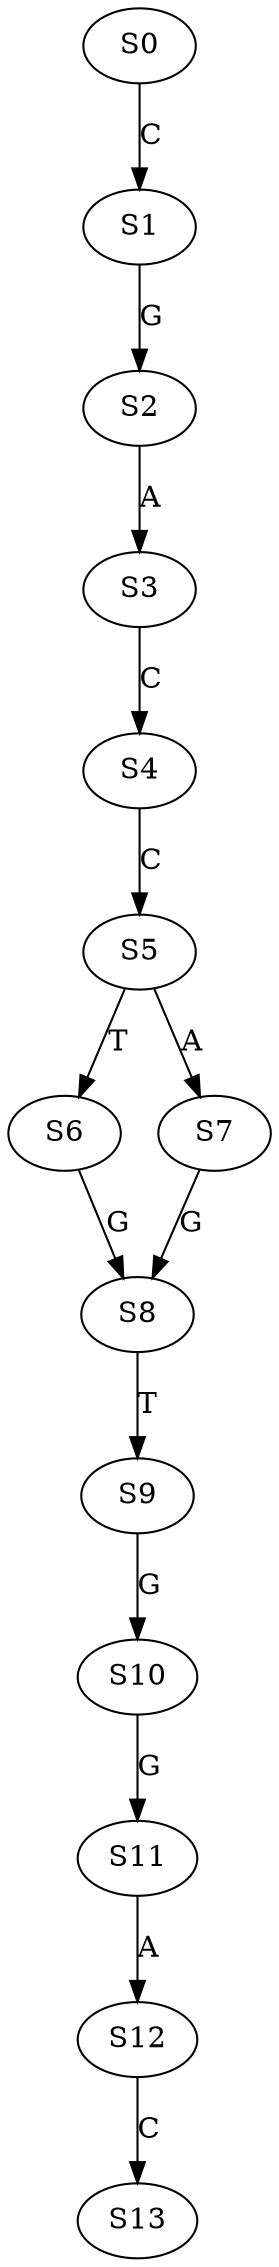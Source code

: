 strict digraph  {
	S0 -> S1 [ label = C ];
	S1 -> S2 [ label = G ];
	S2 -> S3 [ label = A ];
	S3 -> S4 [ label = C ];
	S4 -> S5 [ label = C ];
	S5 -> S6 [ label = T ];
	S5 -> S7 [ label = A ];
	S6 -> S8 [ label = G ];
	S7 -> S8 [ label = G ];
	S8 -> S9 [ label = T ];
	S9 -> S10 [ label = G ];
	S10 -> S11 [ label = G ];
	S11 -> S12 [ label = A ];
	S12 -> S13 [ label = C ];
}
